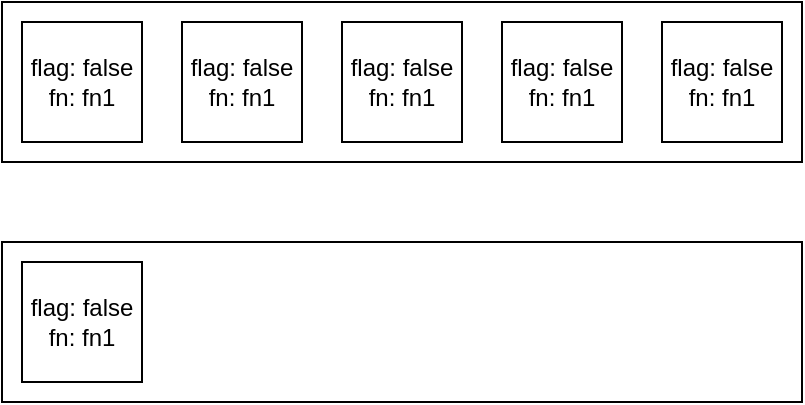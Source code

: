<mxfile>
    <diagram id="e1iuhK-Q76lF7smDS1ch" name="第 1 页">
        <mxGraphModel dx="363" dy="505" grid="1" gridSize="10" guides="1" tooltips="1" connect="1" arrows="1" fold="1" page="1" pageScale="1" pageWidth="850" pageHeight="1100" math="0" shadow="0">
            <root>
                <mxCell id="0"/>
                <mxCell id="1" parent="0"/>
                <mxCell id="2" value="" style="rounded=0;whiteSpace=wrap;html=1;" parent="1" vertex="1">
                    <mxGeometry x="80" y="160" width="400" height="80" as="geometry"/>
                </mxCell>
                <mxCell id="3" value="flag: false&lt;br&gt;fn: fn1" style="rounded=0;whiteSpace=wrap;html=1;" parent="1" vertex="1">
                    <mxGeometry x="90" y="170" width="60" height="60" as="geometry"/>
                </mxCell>
                <mxCell id="4" value="" style="rounded=0;whiteSpace=wrap;html=1;" vertex="1" parent="1">
                    <mxGeometry x="80" y="280" width="400" height="80" as="geometry"/>
                </mxCell>
                <mxCell id="5" value="flag: false&lt;br&gt;fn: fn1" style="rounded=0;whiteSpace=wrap;html=1;" vertex="1" parent="1">
                    <mxGeometry x="170" y="170" width="60" height="60" as="geometry"/>
                </mxCell>
                <mxCell id="6" value="flag: false&lt;br&gt;fn: fn1" style="rounded=0;whiteSpace=wrap;html=1;" vertex="1" parent="1">
                    <mxGeometry x="250" y="170" width="60" height="60" as="geometry"/>
                </mxCell>
                <mxCell id="7" value="flag: false&lt;br&gt;fn: fn1" style="rounded=0;whiteSpace=wrap;html=1;" vertex="1" parent="1">
                    <mxGeometry x="330" y="170" width="60" height="60" as="geometry"/>
                </mxCell>
                <mxCell id="8" value="flag: false&lt;br&gt;fn: fn1" style="rounded=0;whiteSpace=wrap;html=1;" vertex="1" parent="1">
                    <mxGeometry x="410" y="170" width="60" height="60" as="geometry"/>
                </mxCell>
                <mxCell id="9" value="flag: false&lt;br&gt;fn: fn1" style="rounded=0;whiteSpace=wrap;html=1;" vertex="1" parent="1">
                    <mxGeometry x="90" y="290" width="60" height="60" as="geometry"/>
                </mxCell>
            </root>
        </mxGraphModel>
    </diagram>
</mxfile>